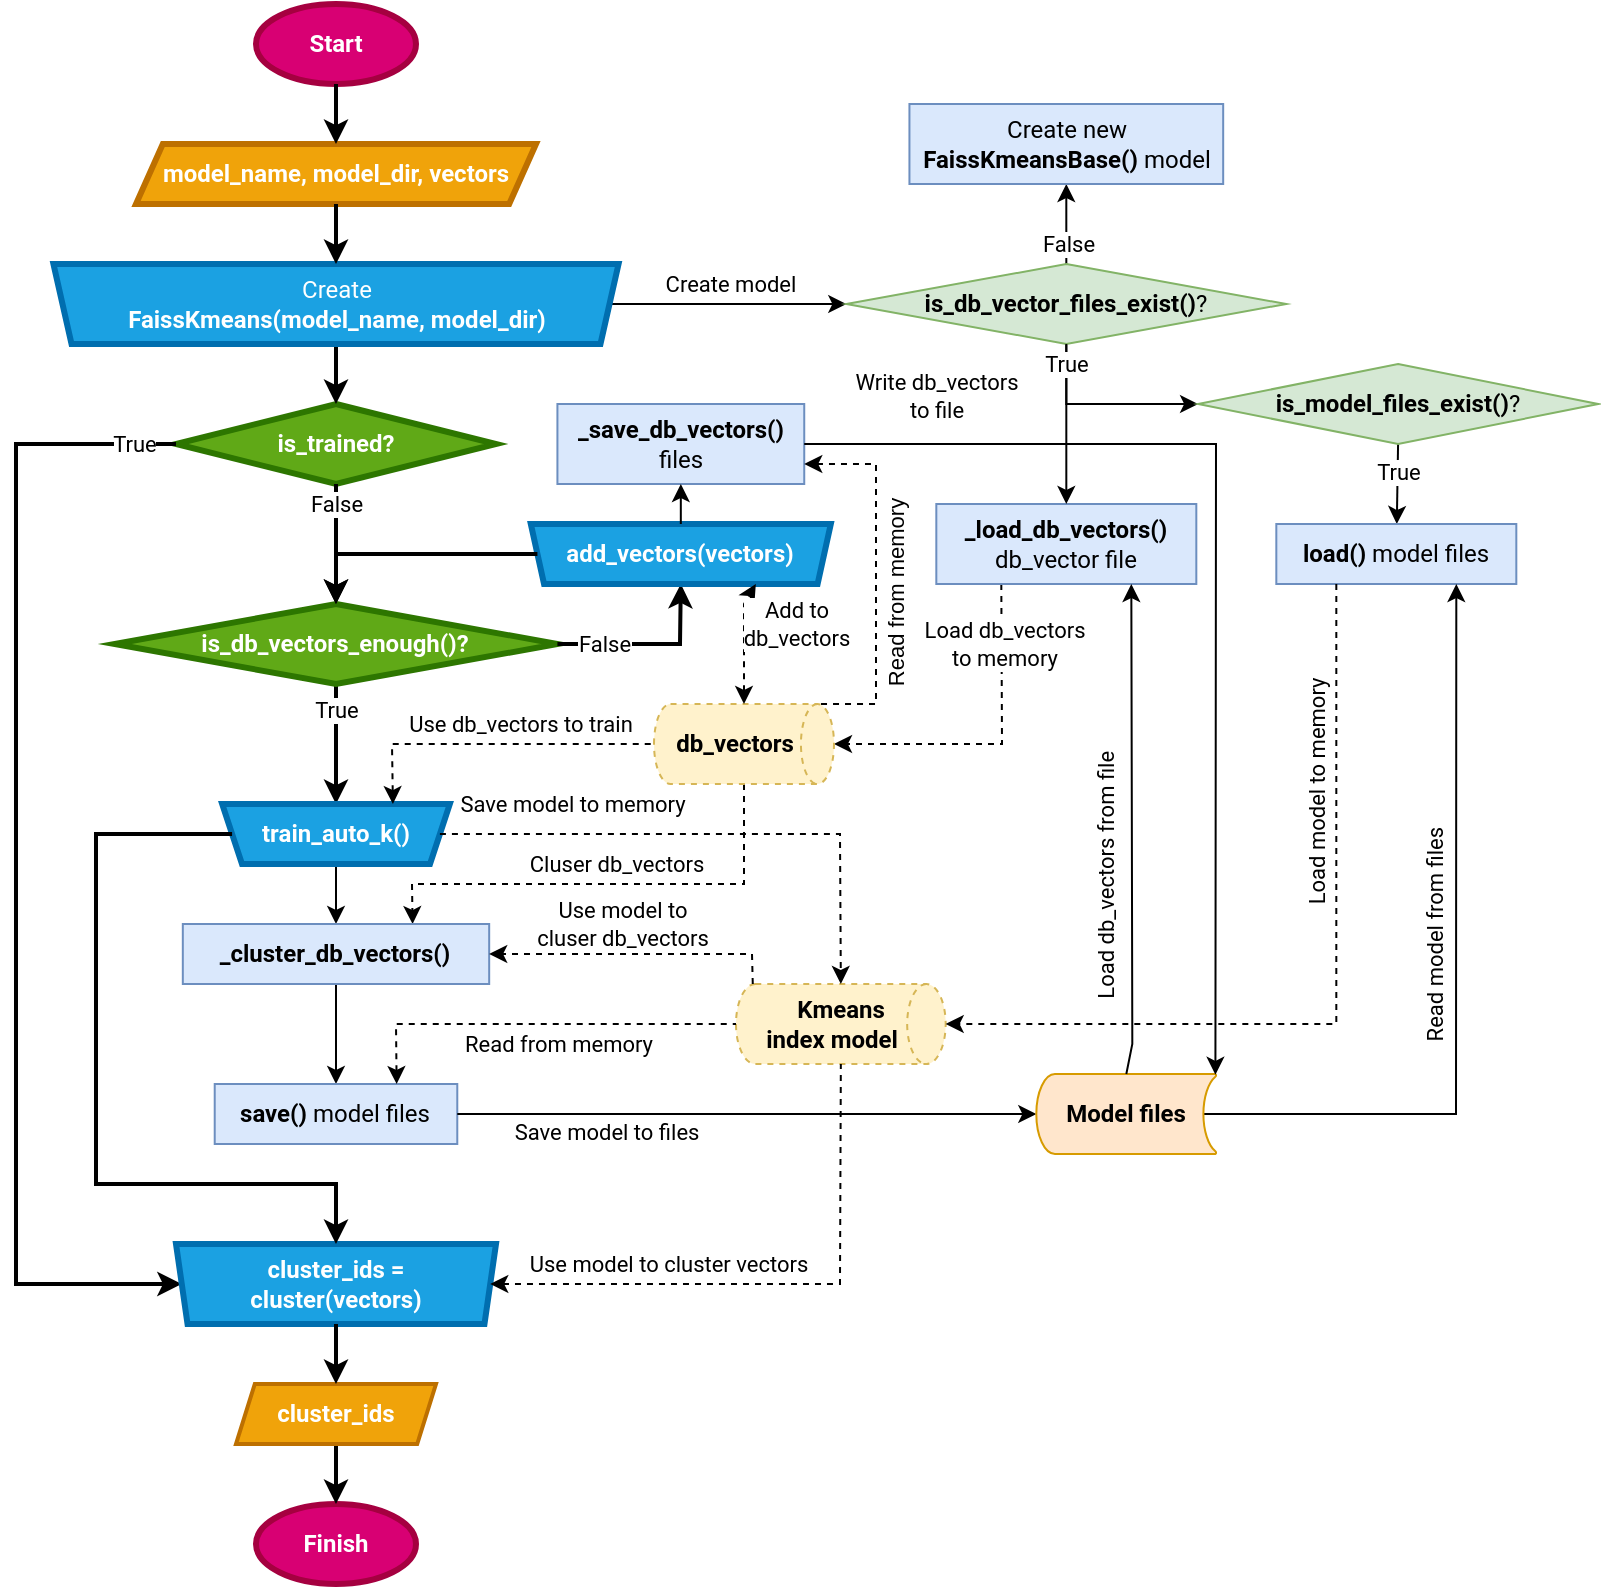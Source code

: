 <mxfile>
    <diagram id="RFZA35b11KN_NPRDRIq1" name="Page-1">
        <mxGraphModel dx="715" dy="1032" grid="1" gridSize="10" guides="1" tooltips="1" connect="1" arrows="1" fold="1" page="1" pageScale="1" pageWidth="827" pageHeight="1169" math="0" shadow="0">
            <root>
                <mxCell id="0"/>
                <mxCell id="1" parent="0"/>
                <mxCell id="209" value="" style="endArrow=classic;html=1;strokeWidth=1;fontFamily=Roboto;fontSource=https%3A%2F%2Ffonts.googleapis.com%2Fcss%3Ffamily%3DRoboto;rounded=0;exitX=0.5;exitY=1;exitDx=0;exitDy=0;exitPerimeter=0;" parent="1" source="204" target="59" edge="1">
                    <mxGeometry width="50" height="50" relative="1" as="geometry">
                        <mxPoint x="610" y="221" as="sourcePoint"/>
                        <mxPoint x="640.16" y="250" as="targetPoint"/>
                        <Array as="points">
                            <mxPoint x="575.16" y="250"/>
                        </Array>
                    </mxGeometry>
                </mxCell>
                <mxCell id="153" value="" style="endArrow=classic;html=1;strokeColor=#000000;exitX=0.5;exitY=1;exitDx=0;exitDy=0;exitPerimeter=0;entryX=0.75;entryY=0;entryDx=0;entryDy=0;rounded=0;fontFamily=Roboto;fontSource=https%3A%2F%2Ffonts.googleapis.com%2Fcss%3Ffamily%3DRoboto;dashed=1;" parent="1" source="128" target="102" edge="1">
                    <mxGeometry width="50" height="50" relative="1" as="geometry">
                        <mxPoint x="486.54" y="550" as="sourcePoint"/>
                        <mxPoint x="511.54" y="560" as="targetPoint"/>
                        <Array as="points">
                            <mxPoint x="414" y="490"/>
                            <mxPoint x="330" y="490"/>
                            <mxPoint x="248" y="490"/>
                        </Array>
                    </mxGeometry>
                </mxCell>
                <mxCell id="154" value="Cluser db_vectors" style="edgeLabel;html=1;align=center;verticalAlign=middle;resizable=0;points=[];fontFamily=Roboto;fontSource=https%3A%2F%2Ffonts.googleapis.com%2Fcss%3Ffamily%3DRoboto;" parent="153" vertex="1" connectable="0">
                    <mxGeometry x="0.515" y="-2" relative="1" as="geometry">
                        <mxPoint x="65" y="-8" as="offset"/>
                    </mxGeometry>
                </mxCell>
                <mxCell id="2" value="&lt;b&gt;Start&lt;/b&gt;" style="strokeWidth=3;html=1;shape=mxgraph.flowchart.start_1;whiteSpace=wrap;fontFamily=Roboto;fontSource=https%3A%2F%2Ffonts.googleapis.com%2Fcss%3Ffamily%3DRoboto;fillColor=#d80073;strokeColor=#A50040;fontColor=#ffffff;" parent="1" vertex="1">
                    <mxGeometry x="170" y="50" width="80" height="40" as="geometry"/>
                </mxCell>
                <mxCell id="7" value="&lt;b&gt;is_trained?&lt;/b&gt;" style="strokeWidth=3;html=1;shape=mxgraph.flowchart.decision;whiteSpace=wrap;fontFamily=Roboto;fontSource=https%3A%2F%2Ffonts.googleapis.com%2Fcss%3Ffamily%3DRoboto;fillColor=#60a917;strokeColor=#2D7600;fontColor=#ffffff;" parent="1" vertex="1">
                    <mxGeometry x="130" y="250" width="160" height="40" as="geometry"/>
                </mxCell>
                <mxCell id="10" value="" style="endArrow=classic;html=1;fontFamily=Roboto;fontSource=https%3A%2F%2Ffonts.googleapis.com%2Fcss%3Ffamily%3DRoboto;exitX=0.5;exitY=1;exitDx=0;exitDy=0;exitPerimeter=0;" parent="1" source="59" target="106" edge="1">
                    <mxGeometry width="50" height="50" relative="1" as="geometry">
                        <mxPoint x="771.04" y="290" as="sourcePoint"/>
                        <mxPoint x="645.84" y="280" as="targetPoint"/>
                    </mxGeometry>
                </mxCell>
                <mxCell id="36" value="True" style="edgeLabel;html=1;align=center;verticalAlign=middle;resizable=0;points=[];fontFamily=Roboto;fontSource=https%3A%2F%2Ffonts.googleapis.com%2Fcss%3Ffamily%3DRoboto;" parent="10" vertex="1" connectable="0">
                    <mxGeometry x="-0.295" relative="1" as="geometry">
                        <mxPoint as="offset"/>
                    </mxGeometry>
                </mxCell>
                <mxCell id="14" value="" style="endArrow=classic;html=1;exitX=0.5;exitY=1;exitDx=0;exitDy=0;entryX=0.5;entryY=0;entryDx=0;entryDy=0;entryPerimeter=0;fontFamily=Roboto;fontSource=https%3A%2F%2Ffonts.googleapis.com%2Fcss%3Ffamily%3DRoboto;strokeWidth=2;" parent="1" source="97" target="7" edge="1">
                    <mxGeometry width="50" height="50" relative="1" as="geometry">
                        <mxPoint x="226.46" y="210" as="sourcePoint"/>
                        <mxPoint x="179.96" y="270" as="targetPoint"/>
                    </mxGeometry>
                </mxCell>
                <mxCell id="25" value="" style="endArrow=classic;html=1;exitX=0.5;exitY=1;exitDx=0;exitDy=0;entryX=0.5;entryY=0;entryDx=0;entryDy=0;fontFamily=Roboto;fontSource=https%3A%2F%2Ffonts.googleapis.com%2Fcss%3Ffamily%3DRoboto;strokeWidth=2;exitPerimeter=0;" parent="1" source="26" target="100" edge="1">
                    <mxGeometry width="50" height="50" relative="1" as="geometry">
                        <mxPoint x="287.205" y="350.01" as="sourcePoint"/>
                        <mxPoint x="33.08" y="370" as="targetPoint"/>
                    </mxGeometry>
                </mxCell>
                <mxCell id="176" value="True" style="edgeLabel;html=1;align=center;verticalAlign=middle;resizable=0;points=[];fontFamily=Roboto;fontSource=https%3A%2F%2Ffonts.googleapis.com%2Fcss%3Ffamily%3DRoboto;" parent="25" vertex="1" connectable="0">
                    <mxGeometry x="-0.44" relative="1" as="geometry">
                        <mxPoint y="-4" as="offset"/>
                    </mxGeometry>
                </mxCell>
                <mxCell id="26" value="&lt;b&gt;is_db_vectors_enough()?&lt;/b&gt;" style="strokeWidth=3;html=1;shape=mxgraph.flowchart.decision;whiteSpace=wrap;spacing=2;fontFamily=Roboto;fontSource=https%3A%2F%2Ffonts.googleapis.com%2Fcss%3Ffamily%3DRoboto;fillColor=#60a917;strokeColor=#2D7600;fontColor=#ffffff;" parent="1" vertex="1">
                    <mxGeometry x="99.29" y="350" width="221.42" height="40" as="geometry"/>
                </mxCell>
                <mxCell id="41" value="" style="endArrow=classic;html=1;exitX=0.5;exitY=1;exitDx=0;exitDy=0;entryX=0.5;entryY=0;entryDx=0;entryDy=0;fontFamily=Roboto;fontSource=https%3A%2F%2Ffonts.googleapis.com%2Fcss%3Ffamily%3DRoboto;" parent="1" source="100" target="102" edge="1">
                    <mxGeometry width="50" height="50" relative="1" as="geometry">
                        <mxPoint x="286.34" y="500" as="sourcePoint"/>
                        <mxPoint x="268.53" y="520" as="targetPoint"/>
                    </mxGeometry>
                </mxCell>
                <mxCell id="48" value="&lt;b&gt;Finish&lt;/b&gt;" style="strokeWidth=3;html=1;shape=mxgraph.flowchart.start_1;whiteSpace=wrap;fontFamily=Roboto;fontSource=https%3A%2F%2Ffonts.googleapis.com%2Fcss%3Ffamily%3DRoboto;fillColor=#d80073;strokeColor=#A50040;fontColor=#ffffff;" parent="1" vertex="1">
                    <mxGeometry x="170" y="800" width="80" height="40" as="geometry"/>
                </mxCell>
                <mxCell id="50" value="" style="endArrow=classic;html=1;exitX=0.5;exitY=1;exitDx=0;exitDy=0;entryX=0.5;entryY=0;entryDx=0;entryDy=0;fontFamily=Roboto;fontSource=https%3A%2F%2Ffonts.googleapis.com%2Fcss%3Ffamily%3DRoboto;" parent="1" source="102" target="104" edge="1">
                    <mxGeometry width="50" height="50" relative="1" as="geometry">
                        <mxPoint x="268.53" y="550" as="sourcePoint"/>
                        <mxPoint x="267.66" y="575" as="targetPoint"/>
                    </mxGeometry>
                </mxCell>
                <mxCell id="51" value="model_name, model_dir, vectors" style="shape=parallelogram;strokeWidth=3;perimeter=parallelogramPerimeter;whiteSpace=wrap;rounded=1;arcSize=0;size=0.067;verticalAlign=middle;fontStyle=1;fontFamily=Roboto;fontSource=https%3A%2F%2Ffonts.googleapis.com%2Fcss%3Ffamily%3DRoboto;fillColor=#f0a30a;strokeColor=#BD7000;fontColor=#ffffff;" parent="1" vertex="1">
                    <mxGeometry x="110" y="120" width="200" height="30" as="geometry"/>
                </mxCell>
                <mxCell id="59" value="&lt;b&gt;is_model_files_exist()&lt;/b&gt;?" style="strokeWidth=1;html=1;shape=mxgraph.flowchart.decision;whiteSpace=wrap;fontFamily=Roboto;fontSource=https%3A%2F%2Ffonts.googleapis.com%2Fcss%3Ffamily%3DRoboto;fillColor=#d5e8d4;strokeColor=#82b366;" parent="1" vertex="1">
                    <mxGeometry x="641.04" y="230" width="200" height="40" as="geometry"/>
                </mxCell>
                <mxCell id="60" value="" style="endArrow=classic;html=1;exitX=0;exitY=0.5;exitDx=0;exitDy=0;exitPerimeter=0;rounded=0;fontFamily=Roboto;fontSource=https%3A%2F%2Ffonts.googleapis.com%2Fcss%3Ffamily%3DRoboto;strokeWidth=2;entryX=0;entryY=0.5;entryDx=0;entryDy=0;" parent="1" source="7" target="94" edge="1">
                    <mxGeometry width="50" height="50" relative="1" as="geometry">
                        <mxPoint x="-37.34" y="725" as="sourcePoint"/>
                        <mxPoint x="50" y="730" as="targetPoint"/>
                        <Array as="points">
                            <mxPoint x="50" y="270"/>
                            <mxPoint x="50" y="690"/>
                        </Array>
                    </mxGeometry>
                </mxCell>
                <mxCell id="64" value="True" style="edgeLabel;html=1;align=center;verticalAlign=middle;resizable=0;points=[];fontFamily=Roboto;fontSource=https%3A%2F%2Ffonts.googleapis.com%2Fcss%3Ffamily%3DRoboto;" parent="60" vertex="1" connectable="0">
                    <mxGeometry x="-0.773" y="1" relative="1" as="geometry">
                        <mxPoint x="45" y="-1.0" as="offset"/>
                    </mxGeometry>
                </mxCell>
                <mxCell id="61" value="" style="endArrow=classic;html=1;exitX=1;exitY=0.5;exitDx=0;exitDy=0;fontFamily=Roboto;fontSource=https%3A%2F%2Ffonts.googleapis.com%2Fcss%3Ffamily%3DRoboto;entryX=0;entryY=0.5;entryDx=0;entryDy=0;entryPerimeter=0;" parent="1" source="97" target="204" edge="1">
                    <mxGeometry width="50" height="50" relative="1" as="geometry">
                        <mxPoint x="356.46" y="190" as="sourcePoint"/>
                        <mxPoint x="470" y="210" as="targetPoint"/>
                    </mxGeometry>
                </mxCell>
                <mxCell id="146" value="Create model" style="edgeLabel;html=1;align=center;verticalAlign=middle;resizable=0;points=[];fontFamily=Roboto;fontSource=https%3A%2F%2Ffonts.googleapis.com%2Fcss%3Ffamily%3DRoboto;" parent="61" vertex="1" connectable="0">
                    <mxGeometry x="-0.18" y="-3" relative="1" as="geometry">
                        <mxPoint x="11.31" y="-13" as="offset"/>
                    </mxGeometry>
                </mxCell>
                <mxCell id="66" value="" style="endArrow=classic;html=1;entryX=0.5;entryY=1;entryDx=0;entryDy=0;fontFamily=Roboto;fontSource=https%3A%2F%2Ffonts.googleapis.com%2Fcss%3Ffamily%3DRoboto;exitX=0.5;exitY=0;exitDx=0;exitDy=0;exitPerimeter=0;" parent="1" source="204" target="108" edge="1">
                    <mxGeometry width="50" height="50" relative="1" as="geometry">
                        <mxPoint x="610" y="170" as="sourcePoint"/>
                        <mxPoint x="656.09" y="120" as="targetPoint"/>
                    </mxGeometry>
                </mxCell>
                <mxCell id="68" value="False" style="edgeLabel;html=1;align=center;verticalAlign=middle;resizable=0;points=[];fontFamily=Roboto;fontSource=https%3A%2F%2Ffonts.googleapis.com%2Fcss%3Ffamily%3DRoboto;" parent="66" vertex="1" connectable="0">
                    <mxGeometry x="-0.48" relative="1" as="geometry">
                        <mxPoint x="1" as="offset"/>
                    </mxGeometry>
                </mxCell>
                <mxCell id="76" value="" style="endArrow=classic;html=1;exitX=0.5;exitY=1;exitDx=0;exitDy=0;entryX=0.5;entryY=0;entryDx=0;entryDy=0;entryPerimeter=0;fontFamily=Roboto;fontSource=https%3A%2F%2Ffonts.googleapis.com%2Fcss%3Ffamily%3DRoboto;strokeWidth=2;" parent="1" source="156" target="48" edge="1">
                    <mxGeometry width="50" height="50" relative="1" as="geometry">
                        <mxPoint x="95" y="800" as="sourcePoint"/>
                        <mxPoint x="356.46" y="410" as="targetPoint"/>
                    </mxGeometry>
                </mxCell>
                <mxCell id="94" value="&lt;b&gt;cluster_ids =&lt;/b&gt;&lt;br&gt;&lt;b&gt;cluster(vectors)&lt;/b&gt;" style="verticalLabelPosition=middle;verticalAlign=middle;html=1;shape=trapezoid;perimeter=trapezoidPerimeter;whiteSpace=wrap;size=0.036;arcSize=10;flipV=1;strokeWidth=3;labelPosition=center;align=center;spacingTop=0;spacingLeft=0;spacingRight=0;horizontal=1;rounded=0;sketch=0;shadow=0;fontFamily=Roboto;fontSource=https%3A%2F%2Ffonts.googleapis.com%2Fcss%3Ffamily%3DRoboto;fillColor=#1ba1e2;strokeColor=#006EAF;fontColor=#ffffff;" parent="1" vertex="1">
                    <mxGeometry x="130" y="670" width="160" height="40" as="geometry"/>
                </mxCell>
                <mxCell id="97" value="Create&lt;br&gt;&lt;b&gt;FaissKmeans(model_name, model_dir)&lt;/b&gt;" style="verticalLabelPosition=middle;verticalAlign=middle;html=1;shape=trapezoid;perimeter=trapezoidPerimeter;whiteSpace=wrap;size=0.032;arcSize=10;flipV=1;strokeWidth=3;labelPosition=center;align=center;spacingTop=0;spacingLeft=0;spacingRight=0;horizontal=1;rounded=0;sketch=0;shadow=0;fontFamily=Roboto;fontSource=https%3A%2F%2Ffonts.googleapis.com%2Fcss%3Ffamily%3DRoboto;fillColor=#1ba1e2;strokeColor=#006EAF;fontColor=#ffffff;" parent="1" vertex="1">
                    <mxGeometry x="68.72" y="180" width="282.56" height="40" as="geometry"/>
                </mxCell>
                <mxCell id="100" value="&lt;b&gt;train_auto_k()&lt;/b&gt;" style="verticalLabelPosition=middle;verticalAlign=middle;html=1;shape=trapezoid;perimeter=trapezoidPerimeter;whiteSpace=wrap;size=0.087;arcSize=10;flipV=1;strokeWidth=3;labelPosition=center;align=center;spacingTop=0;spacingLeft=0;spacingRight=0;horizontal=1;rounded=0;sketch=0;shadow=0;fontFamily=Roboto;fontSource=https%3A%2F%2Ffonts.googleapis.com%2Fcss%3Ffamily%3DRoboto;fillColor=#1ba1e2;strokeColor=#006EAF;fontColor=#ffffff;" parent="1" vertex="1">
                    <mxGeometry x="153.09" y="450" width="113.82" height="30" as="geometry"/>
                </mxCell>
                <mxCell id="101" value="" style="endArrow=classic;html=1;entryX=1;entryY=0.5;entryDx=0;entryDy=0;entryPerimeter=0;startArrow=none;startFill=0;endFill=1;rounded=0;fontFamily=Roboto;fontSource=https%3A%2F%2Ffonts.googleapis.com%2Fcss%3Ffamily%3DRoboto;dashed=1;exitX=0.25;exitY=1;exitDx=0;exitDy=0;" parent="1" source="185" target="128" edge="1">
                    <mxGeometry width="50" height="50" relative="1" as="geometry">
                        <mxPoint x="570" y="380" as="sourcePoint"/>
                        <mxPoint x="520" y="450" as="targetPoint"/>
                        <Array as="points">
                            <mxPoint x="543" y="420"/>
                        </Array>
                    </mxGeometry>
                </mxCell>
                <mxCell id="149" value="Load db_vectors&lt;br&gt;to memory" style="edgeLabel;html=1;align=center;verticalAlign=middle;resizable=0;points=[];fontFamily=Roboto;fontSource=https%3A%2F%2Ffonts.googleapis.com%2Fcss%3Ffamily%3DRoboto;rotation=0;" parent="101" vertex="1" connectable="0">
                    <mxGeometry x="-0.476" relative="1" as="geometry">
                        <mxPoint x="1.03" y="-13.0" as="offset"/>
                    </mxGeometry>
                </mxCell>
                <mxCell id="102" value="&lt;b&gt;_cluster_db_vectors()&lt;/b&gt;" style="rounded=1;whiteSpace=wrap;html=1;absoluteArcSize=1;arcSize=0;strokeWidth=1;shadow=0;sketch=0;fontFamily=Roboto;fontSource=https%3A%2F%2Ffonts.googleapis.com%2Fcss%3Ffamily%3DRoboto;fillColor=#dae8fc;strokeColor=#6c8ebf;" parent="1" vertex="1">
                    <mxGeometry x="133.41" y="510" width="153.18" height="30" as="geometry"/>
                </mxCell>
                <mxCell id="104" value="&lt;b&gt;save()&lt;/b&gt;&amp;nbsp;model files" style="rounded=1;whiteSpace=wrap;html=1;absoluteArcSize=1;arcSize=0;strokeWidth=1;shadow=0;sketch=0;fontFamily=Roboto;fontSource=https%3A%2F%2Ffonts.googleapis.com%2Fcss%3Ffamily%3DRoboto;fillColor=#dae8fc;strokeColor=#6c8ebf;" parent="1" vertex="1">
                    <mxGeometry x="149.36" y="590" width="121.28" height="30" as="geometry"/>
                </mxCell>
                <mxCell id="105" value="" style="endArrow=classic;html=1;rounded=0;fontFamily=Roboto;fontSource=https%3A%2F%2Ffonts.googleapis.com%2Fcss%3Ffamily%3DRoboto;exitX=1;exitY=0.5;exitDx=0;exitDy=0;entryX=0;entryY=0.5;entryDx=0;entryDy=0;entryPerimeter=0;" parent="1" source="104" target="127" edge="1">
                    <mxGeometry width="50" height="50" relative="1" as="geometry">
                        <mxPoint x="280" y="630" as="sourcePoint"/>
                        <mxPoint x="530" y="590" as="targetPoint"/>
                    </mxGeometry>
                </mxCell>
                <mxCell id="139" value="Save model to files" style="edgeLabel;html=1;align=center;verticalAlign=middle;resizable=0;points=[];fontFamily=Roboto;fontSource=https%3A%2F%2Ffonts.googleapis.com%2Fcss%3Ffamily%3DRoboto;" parent="105" vertex="1" connectable="0">
                    <mxGeometry x="-0.099" y="-1" relative="1" as="geometry">
                        <mxPoint x="-56.64" y="7.63" as="offset"/>
                    </mxGeometry>
                </mxCell>
                <mxCell id="106" value="&lt;b&gt;load()&lt;/b&gt;&amp;nbsp;model files" style="rounded=1;whiteSpace=wrap;html=1;absoluteArcSize=1;arcSize=0;strokeWidth=1;shadow=0;sketch=0;fontFamily=Roboto;fontSource=https%3A%2F%2Ffonts.googleapis.com%2Fcss%3Ffamily%3DRoboto;fillColor=#dae8fc;strokeColor=#6c8ebf;" parent="1" vertex="1">
                    <mxGeometry x="680.16" y="310" width="120" height="30" as="geometry"/>
                </mxCell>
                <mxCell id="107" value="" style="endArrow=classic;html=1;exitX=0.93;exitY=0.5;exitDx=0;exitDy=0;exitPerimeter=0;rounded=0;fontFamily=Roboto;fontSource=https%3A%2F%2Ffonts.googleapis.com%2Fcss%3Ffamily%3DRoboto;entryX=0.75;entryY=1;entryDx=0;entryDy=0;" parent="1" source="127" target="106" edge="1">
                    <mxGeometry width="50" height="50" relative="1" as="geometry">
                        <mxPoint x="775.285" y="635" as="sourcePoint"/>
                        <mxPoint x="610.16" y="290" as="targetPoint"/>
                        <Array as="points">
                            <mxPoint x="770" y="605"/>
                        </Array>
                    </mxGeometry>
                </mxCell>
                <mxCell id="138" value="Read model from files" style="edgeLabel;html=1;align=center;verticalAlign=middle;resizable=0;points=[];horizontal=0;fontFamily=Roboto;fontSource=https%3A%2F%2Ffonts.googleapis.com%2Fcss%3Ffamily%3DRoboto;" parent="107" vertex="1" connectable="0">
                    <mxGeometry x="-0.17" y="-2" relative="1" as="geometry">
                        <mxPoint x="-12.14" y="-52.96" as="offset"/>
                    </mxGeometry>
                </mxCell>
                <mxCell id="108" value="Create new&lt;br&gt;&lt;b&gt;FaissKmeansBase()&lt;/b&gt;&amp;nbsp;model" style="rounded=1;whiteSpace=wrap;html=1;absoluteArcSize=1;arcSize=0;strokeWidth=1;shadow=0;sketch=0;fontFamily=Roboto;fontSource=https%3A%2F%2Ffonts.googleapis.com%2Fcss%3Ffamily%3DRoboto;fillColor=#dae8fc;strokeColor=#6c8ebf;" parent="1" vertex="1">
                    <mxGeometry x="496.72" y="100" width="156.87" height="40" as="geometry"/>
                </mxCell>
                <mxCell id="112" value="" style="endArrow=classic;html=1;exitX=0.5;exitY=1;exitDx=0;exitDy=0;fontFamily=Roboto;fontSource=https%3A%2F%2Ffonts.googleapis.com%2Fcss%3Ffamily%3DRoboto;entryX=0.5;entryY=0;entryDx=0;entryDy=0;strokeWidth=2;" parent="1" source="51" target="97" edge="1">
                    <mxGeometry width="50" height="50" relative="1" as="geometry">
                        <mxPoint x="280" y="420" as="sourcePoint"/>
                        <mxPoint x="203.14" y="110" as="targetPoint"/>
                    </mxGeometry>
                </mxCell>
                <mxCell id="113" value="" style="endArrow=classic;html=1;exitX=0.5;exitY=1;exitDx=0;exitDy=0;exitPerimeter=0;fontFamily=Roboto;fontSource=https%3A%2F%2Ffonts.googleapis.com%2Fcss%3Ffamily%3DRoboto;strokeWidth=2;" parent="1" source="2" target="51" edge="1">
                    <mxGeometry width="50" height="50" relative="1" as="geometry">
                        <mxPoint x="280" y="420" as="sourcePoint"/>
                        <mxPoint x="330" y="370" as="targetPoint"/>
                    </mxGeometry>
                </mxCell>
                <mxCell id="114" value="&lt;b&gt;Kmeans&lt;br&gt;index model&amp;nbsp; &amp;nbsp;&lt;/b&gt;" style="strokeWidth=1;html=1;shape=mxgraph.flowchart.direct_data;whiteSpace=wrap;rounded=0;shadow=0;sketch=0;dashed=1;fontFamily=Roboto;fontSource=https%3A%2F%2Ffonts.googleapis.com%2Fcss%3Ffamily%3DRoboto;fillColor=#fff2cc;strokeColor=#d6b656;" parent="1" vertex="1">
                    <mxGeometry x="410" y="540" width="104.84" height="40" as="geometry"/>
                </mxCell>
                <mxCell id="117" value="" style="endArrow=classic;html=1;startArrow=none;startFill=0;endFill=1;fontFamily=Roboto;fontSource=https%3A%2F%2Ffonts.googleapis.com%2Fcss%3Ffamily%3DRoboto;dashed=1;rounded=0;exitX=0.25;exitY=1;exitDx=0;exitDy=0;entryX=1;entryY=0.5;entryDx=0;entryDy=0;entryPerimeter=0;" parent="1" source="106" target="114" edge="1">
                    <mxGeometry width="50" height="50" relative="1" as="geometry">
                        <mxPoint x="560.16" y="490" as="sourcePoint"/>
                        <mxPoint x="520" y="560" as="targetPoint"/>
                        <Array as="points">
                            <mxPoint x="710.16" y="560"/>
                        </Array>
                    </mxGeometry>
                </mxCell>
                <mxCell id="147" value="Load model to memory" style="edgeLabel;html=1;align=center;verticalAlign=middle;resizable=0;points=[];horizontal=0;fontFamily=Roboto;fontSource=https%3A%2F%2Ffonts.googleapis.com%2Fcss%3Ffamily%3DRoboto;" parent="117" vertex="1" connectable="0">
                    <mxGeometry x="-0.132" y="3" relative="1" as="geometry">
                        <mxPoint x="-13.2" y="-75.99" as="offset"/>
                    </mxGeometry>
                </mxCell>
                <mxCell id="120" value="" style="endArrow=none;startArrow=classic;html=1;entryX=0.5;entryY=1;entryDx=0;entryDy=0;entryPerimeter=0;endFill=0;exitX=1;exitY=0.5;exitDx=0;exitDy=0;rounded=0;fontFamily=Roboto;fontSource=https%3A%2F%2Ffonts.googleapis.com%2Fcss%3Ffamily%3DRoboto;dashed=1;" parent="1" source="94" target="114" edge="1">
                    <mxGeometry width="50" height="50" relative="1" as="geometry">
                        <mxPoint x="190" y="680" as="sourcePoint"/>
                        <mxPoint x="390" y="360" as="targetPoint"/>
                        <Array as="points">
                            <mxPoint x="462" y="690"/>
                        </Array>
                    </mxGeometry>
                </mxCell>
                <mxCell id="132" value="Use model to cluster vectors" style="edgeLabel;html=1;align=center;verticalAlign=middle;resizable=0;points=[];fontFamily=Roboto;fontSource=https%3A%2F%2Ffonts.googleapis.com%2Fcss%3Ffamily%3DRoboto;" parent="120" vertex="1" connectable="0">
                    <mxGeometry x="-0.062" y="-3" relative="1" as="geometry">
                        <mxPoint x="-45.16" y="-13" as="offset"/>
                    </mxGeometry>
                </mxCell>
                <mxCell id="122" value="" style="endArrow=none;html=1;entryX=0;entryY=0.5;entryDx=0;entryDy=0;entryPerimeter=0;startArrow=classic;startFill=1;endFill=0;fontFamily=Roboto;fontSource=https%3A%2F%2Ffonts.googleapis.com%2Fcss%3Ffamily%3DRoboto;dashed=1;rounded=0;exitX=0.75;exitY=0;exitDx=0;exitDy=0;" parent="1" source="104" target="114" edge="1">
                    <mxGeometry width="50" height="50" relative="1" as="geometry">
                        <mxPoint x="300" y="560" as="sourcePoint"/>
                        <mxPoint x="386.54" y="570" as="targetPoint"/>
                        <Array as="points">
                            <mxPoint x="240" y="560"/>
                        </Array>
                    </mxGeometry>
                </mxCell>
                <mxCell id="143" value="Read from memory" style="edgeLabel;html=1;align=center;verticalAlign=middle;resizable=0;points=[];fontFamily=Roboto;fontSource=https%3A%2F%2Ffonts.googleapis.com%2Fcss%3Ffamily%3DRoboto;" parent="122" vertex="1" connectable="0">
                    <mxGeometry x="0.193" y="-2" relative="1" as="geometry">
                        <mxPoint x="-9" y="8" as="offset"/>
                    </mxGeometry>
                </mxCell>
                <mxCell id="123" value="" style="endArrow=none;html=1;entryX=0;entryY=0.5;entryDx=0;entryDy=0;entryPerimeter=0;exitX=0.75;exitY=0;exitDx=0;exitDy=0;endFill=0;startArrow=classic;startFill=1;rounded=0;fontFamily=Roboto;fontSource=https%3A%2F%2Ffonts.googleapis.com%2Fcss%3Ffamily%3DRoboto;dashed=1;" parent="1" source="100" target="128" edge="1">
                    <mxGeometry width="50" height="50" relative="1" as="geometry">
                        <mxPoint x="336.54" y="620" as="sourcePoint"/>
                        <mxPoint x="515.29" y="406.25" as="targetPoint"/>
                        <Array as="points">
                            <mxPoint x="238" y="420"/>
                        </Array>
                    </mxGeometry>
                </mxCell>
                <mxCell id="151" value="Use db_vectors to train" style="edgeLabel;html=1;align=center;verticalAlign=middle;resizable=0;points=[];fontFamily=Roboto;fontSource=https%3A%2F%2Ffonts.googleapis.com%2Fcss%3Ffamily%3DRoboto;" parent="123" vertex="1" connectable="0">
                    <mxGeometry x="-0.398" y="-2" relative="1" as="geometry">
                        <mxPoint x="45" y="-12" as="offset"/>
                    </mxGeometry>
                </mxCell>
                <mxCell id="127" value="&lt;b&gt;Model files&lt;/b&gt;" style="strokeWidth=1;html=1;shape=mxgraph.flowchart.stored_data;whiteSpace=wrap;rounded=0;shadow=0;sketch=0;fontFamily=Roboto;fontSource=https%3A%2F%2Ffonts.googleapis.com%2Fcss%3Ffamily%3DRoboto;fillColor=#ffe6cc;strokeColor=#d79b00;" parent="1" vertex="1">
                    <mxGeometry x="560.16" y="585" width="90" height="40" as="geometry"/>
                </mxCell>
                <mxCell id="128" value="&lt;b&gt;db_vectors&amp;nbsp; &amp;nbsp;&lt;/b&gt;" style="strokeWidth=1;html=1;shape=mxgraph.flowchart.direct_data;whiteSpace=wrap;rounded=0;shadow=0;sketch=0;dashed=1;fontFamily=Roboto;fontSource=https%3A%2F%2Ffonts.googleapis.com%2Fcss%3Ffamily%3DRoboto;fillColor=#fff2cc;strokeColor=#d6b656;" parent="1" vertex="1">
                    <mxGeometry x="369" y="400" width="90" height="40" as="geometry"/>
                </mxCell>
                <mxCell id="118" value="" style="endArrow=classic;html=1;entryX=0.5;entryY=0;entryDx=0;entryDy=0;entryPerimeter=0;exitX=1;exitY=0.5;exitDx=0;exitDy=0;rounded=0;fontFamily=Roboto;fontSource=https%3A%2F%2Ffonts.googleapis.com%2Fcss%3Ffamily%3DRoboto;dashed=1;" parent="1" source="100" target="114" edge="1">
                    <mxGeometry width="50" height="50" relative="1" as="geometry">
                        <mxPoint x="406.54" y="410" as="sourcePoint"/>
                        <mxPoint x="456.54" y="360" as="targetPoint"/>
                        <Array as="points">
                            <mxPoint x="462" y="465"/>
                        </Array>
                    </mxGeometry>
                </mxCell>
                <mxCell id="148" value="Save model to memory" style="edgeLabel;html=1;align=center;verticalAlign=middle;resizable=0;points=[];fontFamily=Roboto;fontSource=https%3A%2F%2Ffonts.googleapis.com%2Fcss%3Ffamily%3DRoboto;" parent="118" vertex="1" connectable="0">
                    <mxGeometry x="-0.548" y="3" relative="1" as="geometry">
                        <mxPoint x="4.04" y="-12" as="offset"/>
                    </mxGeometry>
                </mxCell>
                <mxCell id="156" value="&lt;b&gt;cluster_ids&lt;/b&gt;" style="shape=parallelogram;html=1;strokeWidth=2;perimeter=parallelogramPerimeter;whiteSpace=wrap;rounded=1;arcSize=0;size=0.094;fillColor=#f0a30a;strokeColor=#BD7000;fontColor=#ffffff;fontFamily=Roboto;fontSource=https%3A%2F%2Ffonts.googleapis.com%2Fcss%3Ffamily%3DRoboto;" parent="1" vertex="1">
                    <mxGeometry x="160" y="740" width="100" height="30" as="geometry"/>
                </mxCell>
                <mxCell id="165" value="" style="endArrow=classic;html=1;strokeWidth=2;rounded=0;exitX=0;exitY=0.5;exitDx=0;exitDy=0;entryX=0.5;entryY=0;entryDx=0;entryDy=0;fontFamily=Roboto;fontSource=https%3A%2F%2Ffonts.googleapis.com%2Fcss%3Ffamily%3DRoboto;" parent="1" source="100" target="94" edge="1">
                    <mxGeometry width="50" height="50" relative="1" as="geometry">
                        <mxPoint x="170" y="510" as="sourcePoint"/>
                        <mxPoint x="84" y="650" as="targetPoint"/>
                        <Array as="points">
                            <mxPoint x="90" y="465"/>
                            <mxPoint x="90" y="640"/>
                            <mxPoint x="210" y="640"/>
                        </Array>
                    </mxGeometry>
                </mxCell>
                <mxCell id="170" value="" style="endArrow=classic;html=1;strokeWidth=2;exitX=1;exitY=0.5;exitDx=0;exitDy=0;exitPerimeter=0;rounded=0;entryX=0.5;entryY=1;entryDx=0;entryDy=0;fontFamily=Roboto;fontSource=https%3A%2F%2Ffonts.googleapis.com%2Fcss%3Ffamily%3DRoboto;" parent="1" source="26" target="98" edge="1">
                    <mxGeometry width="50" height="50" relative="1" as="geometry">
                        <mxPoint x="170" y="460" as="sourcePoint"/>
                        <mxPoint x="390" y="360" as="targetPoint"/>
                        <Array as="points">
                            <mxPoint x="382" y="370"/>
                        </Array>
                    </mxGeometry>
                </mxCell>
                <mxCell id="178" value="False" style="edgeLabel;html=1;align=center;verticalAlign=middle;resizable=0;points=[];fontFamily=Roboto;fontSource=https%3A%2F%2Ffonts.googleapis.com%2Fcss%3Ffamily%3DRoboto;" parent="170" vertex="1" connectable="0">
                    <mxGeometry x="-0.676" y="-3" relative="1" as="geometry">
                        <mxPoint x="7.56" y="-3" as="offset"/>
                    </mxGeometry>
                </mxCell>
                <mxCell id="98" value="&lt;b&gt;add_vectors(vectors)&lt;/b&gt;" style="verticalLabelPosition=middle;verticalAlign=middle;html=1;shape=trapezoid;perimeter=trapezoidPerimeter;whiteSpace=wrap;size=0.044;arcSize=10;flipV=1;strokeWidth=3;labelPosition=center;align=center;spacingTop=0;spacingLeft=0;spacingRight=0;horizontal=1;rounded=0;sketch=0;shadow=0;fontFamily=Roboto;fontSource=https%3A%2F%2Ffonts.googleapis.com%2Fcss%3Ffamily%3DRoboto;fillColor=#1ba1e2;strokeColor=#006EAF;fontColor=#ffffff;" parent="1" vertex="1">
                    <mxGeometry x="307.41" y="310" width="150" height="30" as="geometry"/>
                </mxCell>
                <mxCell id="174" value="" style="endArrow=classic;html=1;strokeWidth=2;exitX=0.5;exitY=1;exitDx=0;exitDy=0;exitPerimeter=0;entryX=0.5;entryY=0;entryDx=0;entryDy=0;entryPerimeter=0;fontFamily=Roboto;fontSource=https%3A%2F%2Ffonts.googleapis.com%2Fcss%3Ffamily%3DRoboto;" parent="1" source="7" target="26" edge="1">
                    <mxGeometry width="50" height="50" relative="1" as="geometry">
                        <mxPoint x="240" y="480" as="sourcePoint"/>
                        <mxPoint x="290" y="430" as="targetPoint"/>
                    </mxGeometry>
                </mxCell>
                <mxCell id="179" value="False" style="edgeLabel;html=1;align=center;verticalAlign=middle;resizable=0;points=[];fontFamily=Roboto;fontSource=https%3A%2F%2Ffonts.googleapis.com%2Fcss%3Ffamily%3DRoboto;" parent="174" vertex="1" connectable="0">
                    <mxGeometry x="-0.533" y="2" relative="1" as="geometry">
                        <mxPoint x="-2" y="-4" as="offset"/>
                    </mxGeometry>
                </mxCell>
                <mxCell id="182" value="" style="endArrow=classic;html=1;strokeWidth=2;exitX=0.5;exitY=1;exitDx=0;exitDy=0;entryX=0.5;entryY=0;entryDx=0;entryDy=0;fontFamily=Roboto;fontSource=https%3A%2F%2Ffonts.googleapis.com%2Fcss%3Ffamily%3DRoboto;" parent="1" source="94" target="156" edge="1">
                    <mxGeometry width="50" height="50" relative="1" as="geometry">
                        <mxPoint x="300" y="480" as="sourcePoint"/>
                        <mxPoint x="350" y="430" as="targetPoint"/>
                    </mxGeometry>
                </mxCell>
                <mxCell id="183" value="" style="endArrow=classic;html=1;strokeWidth=1;entryX=0.75;entryY=1;entryDx=0;entryDy=0;dashed=1;rounded=0;startArrow=classic;startFill=1;exitX=0.5;exitY=0;exitDx=0;exitDy=0;exitPerimeter=0;fontFamily=Roboto;fontSource=https%3A%2F%2Ffonts.googleapis.com%2Fcss%3Ffamily%3DRoboto;" parent="1" source="128" target="98" edge="1">
                    <mxGeometry width="50" height="50" relative="1" as="geometry">
                        <mxPoint x="407" y="390" as="sourcePoint"/>
                        <mxPoint x="490" y="370" as="targetPoint"/>
                        <Array as="points">
                            <mxPoint x="414" y="350"/>
                        </Array>
                    </mxGeometry>
                </mxCell>
                <mxCell id="203" value="Add to&lt;br&gt;db_vectors" style="edgeLabel;html=1;align=center;verticalAlign=middle;resizable=0;points=[];fontFamily=Roboto;rotation=0;" parent="183" vertex="1" connectable="0">
                    <mxGeometry x="0.034" y="-2" relative="1" as="geometry">
                        <mxPoint x="24" y="-8" as="offset"/>
                    </mxGeometry>
                </mxCell>
                <mxCell id="184" value="" style="endArrow=classic;html=1;strokeWidth=2;exitX=0;exitY=0.5;exitDx=0;exitDy=0;entryX=0.5;entryY=0;entryDx=0;entryDy=0;entryPerimeter=0;rounded=0;fontFamily=Roboto;fontSource=https%3A%2F%2Ffonts.googleapis.com%2Fcss%3Ffamily%3DRoboto;" parent="1" source="98" target="26" edge="1">
                    <mxGeometry width="50" height="50" relative="1" as="geometry">
                        <mxPoint x="440" y="420" as="sourcePoint"/>
                        <mxPoint x="210" y="315" as="targetPoint"/>
                        <Array as="points">
                            <mxPoint x="210" y="325"/>
                        </Array>
                    </mxGeometry>
                </mxCell>
                <mxCell id="185" value="&lt;b&gt;_load_db_vectors()&lt;br&gt;&lt;/b&gt;db_vector file" style="rounded=1;whiteSpace=wrap;html=1;absoluteArcSize=1;arcSize=0;strokeWidth=1;shadow=0;sketch=0;fontFamily=Roboto;fontSource=https%3A%2F%2Ffonts.googleapis.com%2Fcss%3Ffamily%3DRoboto;fillColor=#dae8fc;strokeColor=#6c8ebf;" parent="1" vertex="1">
                    <mxGeometry x="510.16" y="300" width="130" height="40" as="geometry"/>
                </mxCell>
                <mxCell id="187" value="" style="endArrow=classic;html=1;strokeWidth=1;exitX=0.5;exitY=0;exitDx=0;exitDy=0;exitPerimeter=0;rounded=0;fontFamily=Roboto;fontSource=https%3A%2F%2Ffonts.googleapis.com%2Fcss%3Ffamily%3DRoboto;entryX=0.75;entryY=1;entryDx=0;entryDy=0;" parent="1" source="127" target="185" edge="1">
                    <mxGeometry width="50" height="50" relative="1" as="geometry">
                        <mxPoint x="470.16" y="420" as="sourcePoint"/>
                        <mxPoint x="630.16" y="340" as="targetPoint"/>
                        <Array as="points">
                            <mxPoint x="608.16" y="570"/>
                        </Array>
                    </mxGeometry>
                </mxCell>
                <mxCell id="201" value="Load db_vectors from file" style="edgeLabel;html=1;align=center;verticalAlign=middle;resizable=0;points=[];rotation=270;fontFamily=Roboto;fontSource=https%3A%2F%2Ffonts.googleapis.com%2Fcss%3Ffamily%3DRoboto;" parent="187" vertex="1" connectable="0">
                    <mxGeometry x="-0.068" relative="1" as="geometry">
                        <mxPoint x="-13.84" y="14.99" as="offset"/>
                    </mxGeometry>
                </mxCell>
                <mxCell id="190" value="&lt;b&gt;_save_db_vectors()&lt;br&gt;&lt;/b&gt;files" style="rounded=1;whiteSpace=wrap;html=1;absoluteArcSize=1;arcSize=0;strokeWidth=1;shadow=0;sketch=0;fontFamily=Roboto;fontSource=https%3A%2F%2Ffonts.googleapis.com%2Fcss%3Ffamily%3DRoboto;fillColor=#dae8fc;strokeColor=#6c8ebf;" parent="1" vertex="1">
                    <mxGeometry x="320.71" y="250" width="123.41" height="40" as="geometry"/>
                </mxCell>
                <mxCell id="191" value="" style="endArrow=classic;html=1;strokeWidth=1;fontFamily=Roboto;fontSource=https%3A%2F%2Ffonts.googleapis.com%2Fcss%3Ffamily%3DRoboto;entryX=0.5;entryY=1;entryDx=0;entryDy=0;exitX=0.5;exitY=0;exitDx=0;exitDy=0;" parent="1" source="98" target="190" edge="1">
                    <mxGeometry width="50" height="50" relative="1" as="geometry">
                        <mxPoint x="440" y="410" as="sourcePoint"/>
                        <mxPoint x="399" y="600" as="targetPoint"/>
                    </mxGeometry>
                </mxCell>
                <mxCell id="193" value="" style="endArrow=classic;html=1;strokeWidth=1;exitX=1;exitY=0.5;exitDx=0;exitDy=0;entryX=0.995;entryY=0.01;entryDx=0;entryDy=0;entryPerimeter=0;rounded=0;fontFamily=Roboto;fontSource=https%3A%2F%2Ffonts.googleapis.com%2Fcss%3Ffamily%3DRoboto;" parent="1" source="190" target="127" edge="1">
                    <mxGeometry width="50" height="50" relative="1" as="geometry">
                        <mxPoint x="540" y="410" as="sourcePoint"/>
                        <mxPoint x="590" y="360" as="targetPoint"/>
                        <Array as="points">
                            <mxPoint x="650" y="270"/>
                        </Array>
                    </mxGeometry>
                </mxCell>
                <mxCell id="200" value="Write db_vectors&lt;br&gt;to file" style="edgeLabel;html=1;align=center;verticalAlign=middle;resizable=0;points=[];fontFamily=Roboto;fontSource=https%3A%2F%2Ffonts.googleapis.com%2Fcss%3Ffamily%3DRoboto;rotation=0;" parent="193" vertex="1" connectable="0">
                    <mxGeometry x="0.076" y="-4" relative="1" as="geometry">
                        <mxPoint x="-135.79" y="-99.12" as="offset"/>
                    </mxGeometry>
                </mxCell>
                <mxCell id="198" value="" style="endArrow=classic;html=1;strokeWidth=1;exitX=0.08;exitY=0;exitDx=0;exitDy=0;exitPerimeter=0;dashed=1;rounded=0;entryX=1;entryY=0.5;entryDx=0;entryDy=0;fontFamily=Roboto;fontSource=https%3A%2F%2Ffonts.googleapis.com%2Fcss%3Ffamily%3DRoboto;" parent="1" source="114" target="102" edge="1">
                    <mxGeometry width="50" height="50" relative="1" as="geometry">
                        <mxPoint x="470" y="410" as="sourcePoint"/>
                        <mxPoint x="290" y="530" as="targetPoint"/>
                        <Array as="points">
                            <mxPoint x="418" y="525"/>
                        </Array>
                    </mxGeometry>
                </mxCell>
                <mxCell id="202" value="Use model to&lt;br&gt;cluser db_vectors" style="edgeLabel;html=1;align=center;verticalAlign=middle;resizable=0;points=[];fontFamily=Roboto;fontSource=https%3A%2F%2Ffonts.googleapis.com%2Fcss%3Ffamily%3DRoboto;" parent="198" vertex="1" connectable="0">
                    <mxGeometry x="0.345" y="-1" relative="1" as="geometry">
                        <mxPoint x="17.89" y="-14" as="offset"/>
                    </mxGeometry>
                </mxCell>
                <mxCell id="204" value="&lt;b&gt;is_db_vector_files_exist()&lt;/b&gt;?" style="strokeWidth=1;html=1;shape=mxgraph.flowchart.decision;whiteSpace=wrap;fontFamily=Roboto;fontSource=https%3A%2F%2Ffonts.googleapis.com%2Fcss%3Ffamily%3DRoboto;fillColor=#d5e8d4;strokeColor=#82b366;" parent="1" vertex="1">
                    <mxGeometry x="465.16" y="180" width="220" height="40" as="geometry"/>
                </mxCell>
                <mxCell id="207" value="" style="endArrow=classic;html=1;fontFamily=Roboto;fontSource=https%3A%2F%2Ffonts.googleapis.com%2Fcss%3Ffamily%3DRoboto;entryX=0.5;entryY=0;entryDx=0;entryDy=0;exitX=0.5;exitY=1;exitDx=0;exitDy=0;exitPerimeter=0;" parent="1" source="204" target="185" edge="1">
                    <mxGeometry width="50" height="50" relative="1" as="geometry">
                        <mxPoint x="590" y="230" as="sourcePoint"/>
                        <mxPoint x="772.0" y="325" as="targetPoint"/>
                    </mxGeometry>
                </mxCell>
                <mxCell id="208" value="True" style="edgeLabel;html=1;align=center;verticalAlign=middle;resizable=0;points=[];fontFamily=Roboto;fontSource=https%3A%2F%2Ffonts.googleapis.com%2Fcss%3Ffamily%3DRoboto;" parent="207" vertex="1" connectable="0">
                    <mxGeometry x="-0.295" relative="1" as="geometry">
                        <mxPoint y="-18" as="offset"/>
                    </mxGeometry>
                </mxCell>
                <mxCell id="210" value="" style="endArrow=none;html=1;exitX=1;exitY=0.75;exitDx=0;exitDy=0;entryX=0.91;entryY=0;entryDx=0;entryDy=0;entryPerimeter=0;rounded=0;dashed=1;startArrow=classic;startFill=1;endFill=0;" parent="1" source="190" target="128" edge="1">
                    <mxGeometry width="50" height="50" relative="1" as="geometry">
                        <mxPoint x="390" y="590" as="sourcePoint"/>
                        <mxPoint x="480" y="400" as="targetPoint"/>
                        <Array as="points">
                            <mxPoint x="480" y="280"/>
                            <mxPoint x="480" y="400"/>
                        </Array>
                    </mxGeometry>
                </mxCell>
                <mxCell id="211" value="Read from memory" style="edgeLabel;html=1;align=center;verticalAlign=middle;resizable=0;points=[];rotation=270;" parent="210" vertex="1" connectable="0">
                    <mxGeometry x="0.453" y="-2" relative="1" as="geometry">
                        <mxPoint x="12" y="-34.12" as="offset"/>
                    </mxGeometry>
                </mxCell>
            </root>
        </mxGraphModel>
    </diagram>
</mxfile>
